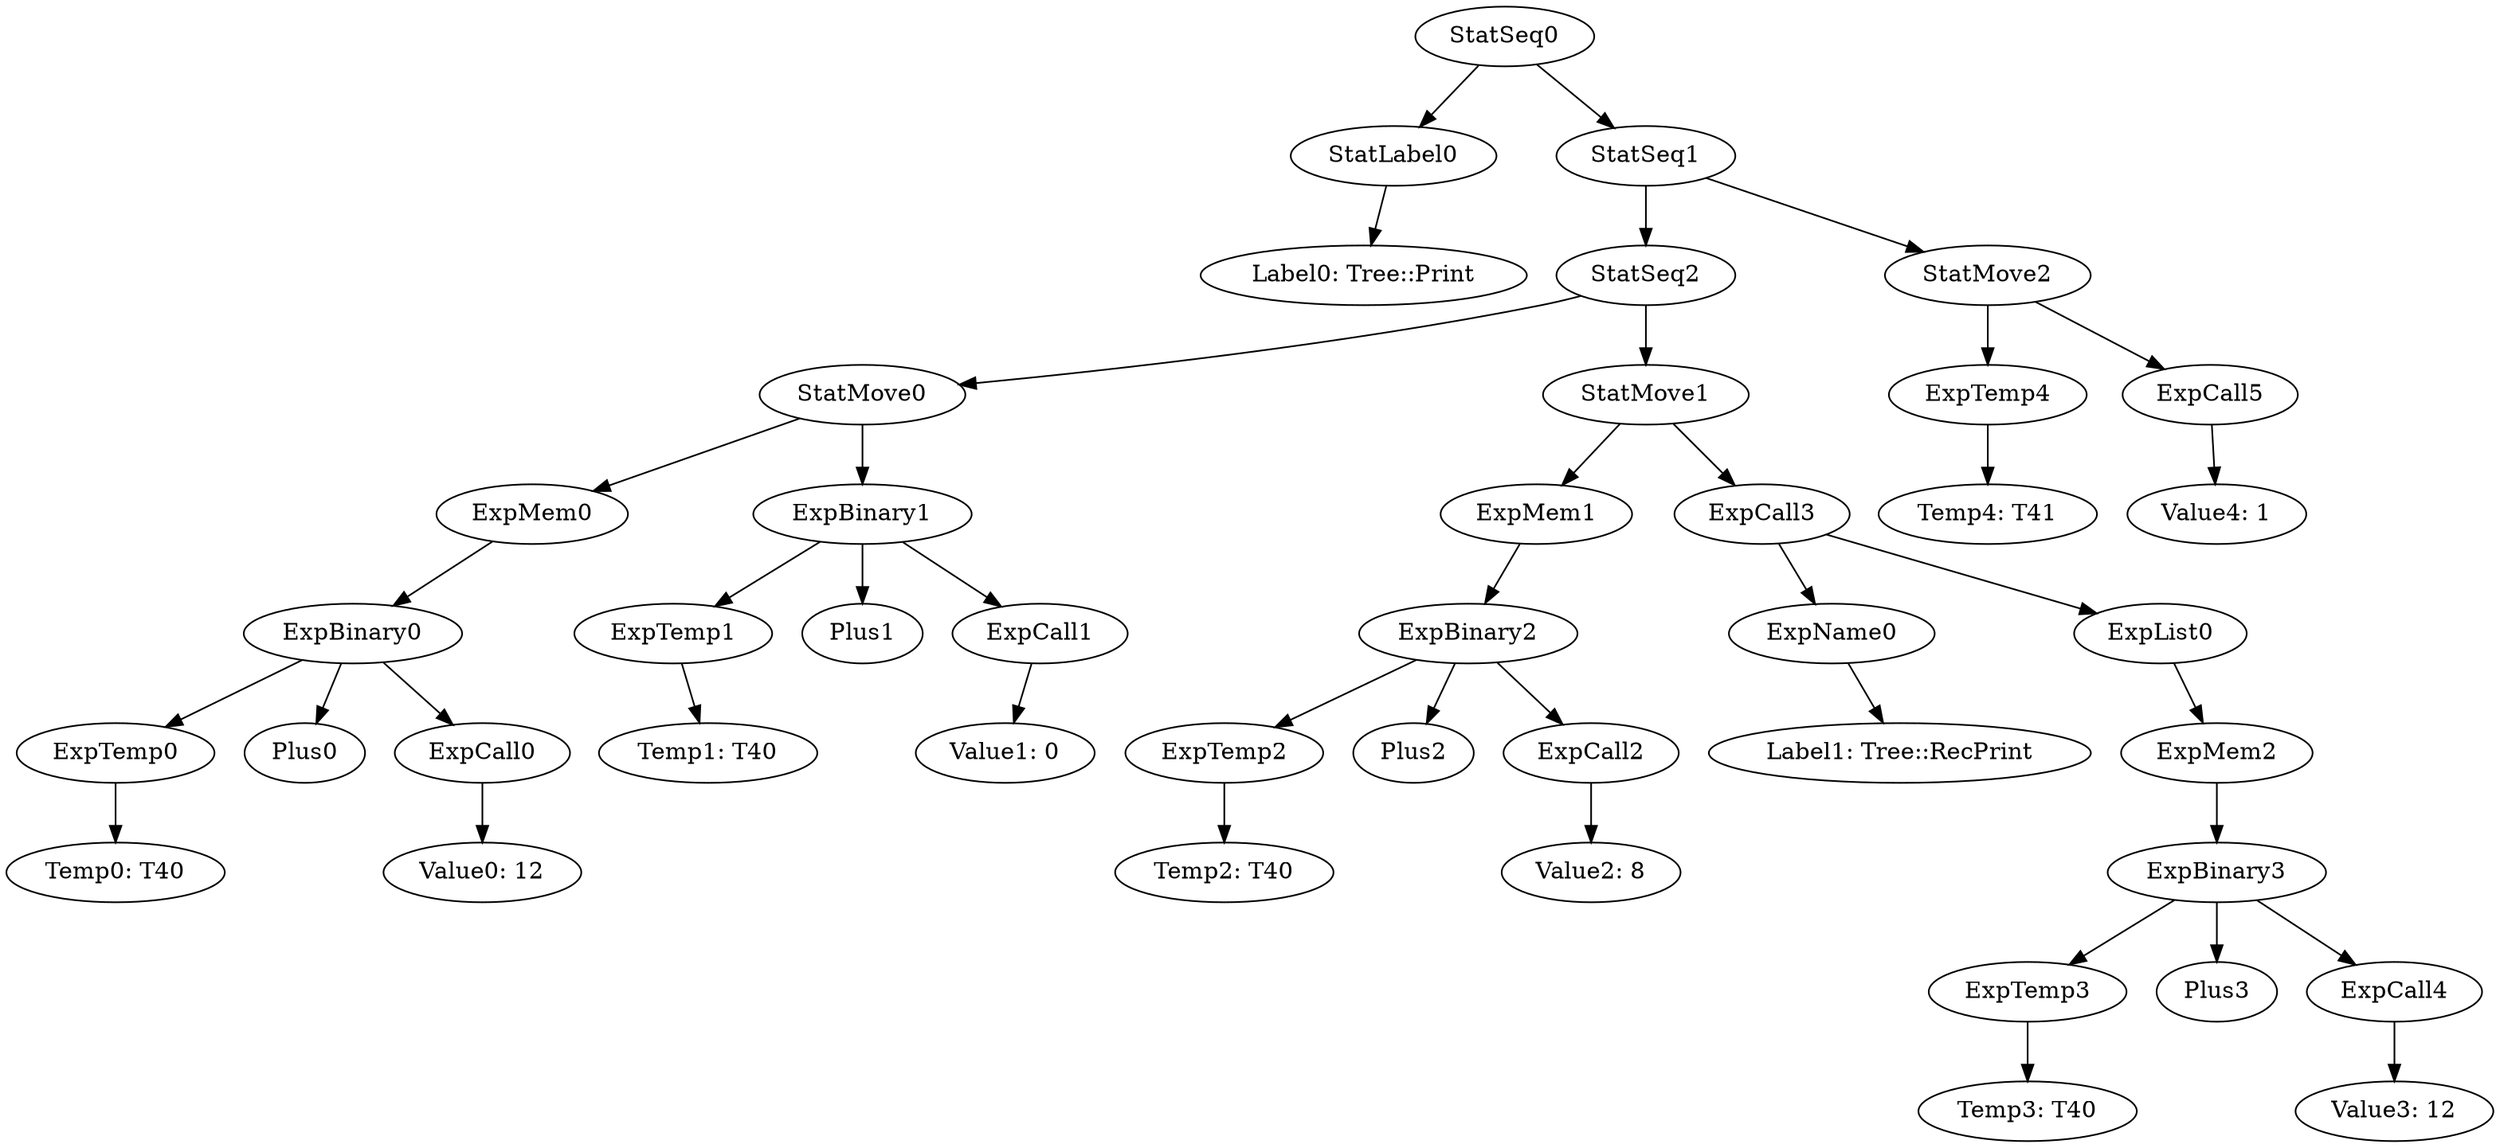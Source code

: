 digraph {
	ordering = out;
	StatMove2 -> ExpTemp4;
	StatMove2 -> ExpCall5;
	ExpTemp4 -> "Temp4: T41";
	StatSeq1 -> StatSeq2;
	StatSeq1 -> StatMove2;
	ExpList0 -> ExpMem2;
	ExpBinary1 -> ExpTemp1;
	ExpBinary1 -> Plus1;
	ExpBinary1 -> ExpCall1;
	ExpMem0 -> ExpBinary0;
	ExpBinary2 -> ExpTemp2;
	ExpBinary2 -> Plus2;
	ExpBinary2 -> ExpCall2;
	StatLabel0 -> "Label0: Tree::Print";
	ExpTemp1 -> "Temp1: T40";
	ExpCall3 -> ExpName0;
	ExpCall3 -> ExpList0;
	StatSeq0 -> StatLabel0;
	StatSeq0 -> StatSeq1;
	ExpTemp3 -> "Temp3: T40";
	ExpTemp0 -> "Temp0: T40";
	ExpBinary3 -> ExpTemp3;
	ExpBinary3 -> Plus3;
	ExpBinary3 -> ExpCall4;
	ExpCall0 -> "Value0: 12";
	ExpMem2 -> ExpBinary3;
	ExpCall1 -> "Value1: 0";
	StatMove0 -> ExpMem0;
	StatMove0 -> ExpBinary1;
	ExpCall2 -> "Value2: 8";
	ExpBinary0 -> ExpTemp0;
	ExpBinary0 -> Plus0;
	ExpBinary0 -> ExpCall0;
	StatSeq2 -> StatMove0;
	StatSeq2 -> StatMove1;
	ExpTemp2 -> "Temp2: T40";
	ExpMem1 -> ExpBinary2;
	StatMove1 -> ExpMem1;
	StatMove1 -> ExpCall3;
	ExpName0 -> "Label1: Tree::RecPrint";
	ExpCall5 -> "Value4: 1";
	ExpCall4 -> "Value3: 12";
}


